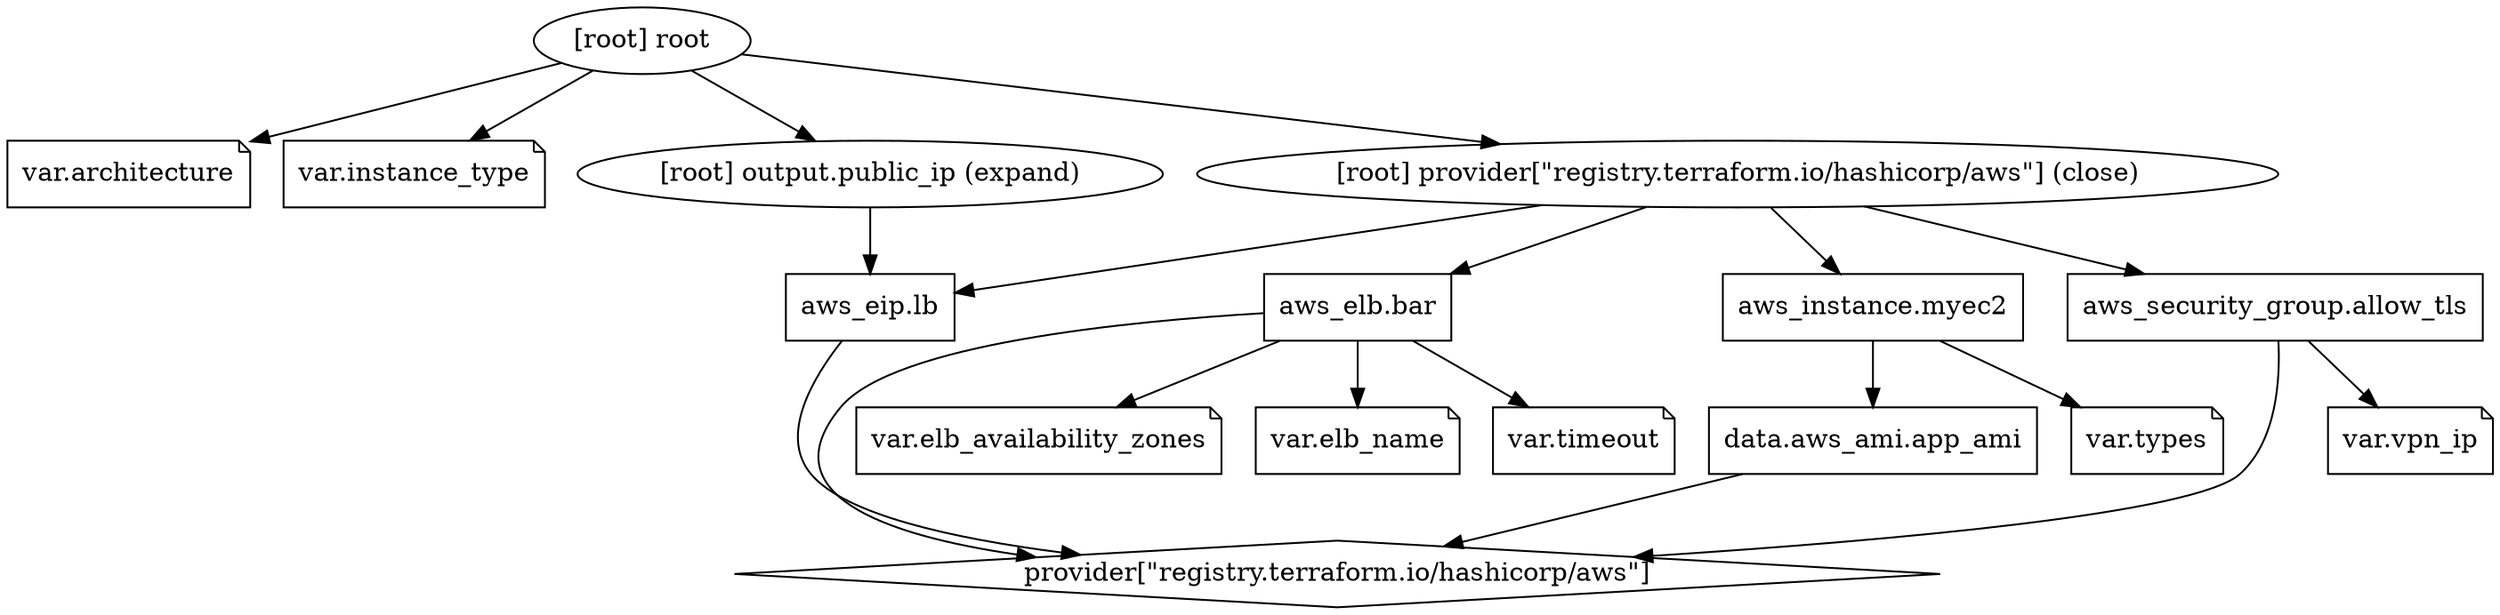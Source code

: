 digraph {
	compound = "true"
	newrank = "true"
	subgraph "root" {
		"[root] aws_eip.lb (expand)" [label = "aws_eip.lb", shape = "box"]
		"[root] aws_elb.bar (expand)" [label = "aws_elb.bar", shape = "box"]
		"[root] aws_instance.myec2 (expand)" [label = "aws_instance.myec2", shape = "box"]
		"[root] aws_security_group.allow_tls (expand)" [label = "aws_security_group.allow_tls", shape = "box"]
		"[root] data.aws_ami.app_ami (expand)" [label = "data.aws_ami.app_ami", shape = "box"]
		"[root] provider[\"registry.terraform.io/hashicorp/aws\"]" [label = "provider[\"registry.terraform.io/hashicorp/aws\"]", shape = "diamond"]
		"[root] var.architecture" [label = "var.architecture", shape = "note"]
		"[root] var.elb_availability_zones" [label = "var.elb_availability_zones", shape = "note"]
		"[root] var.elb_name" [label = "var.elb_name", shape = "note"]
		"[root] var.instance_type" [label = "var.instance_type", shape = "note"]
		"[root] var.timeout" [label = "var.timeout", shape = "note"]
		"[root] var.types" [label = "var.types", shape = "note"]
		"[root] var.vpn_ip" [label = "var.vpn_ip", shape = "note"]
		"[root] aws_eip.lb (expand)" -> "[root] provider[\"registry.terraform.io/hashicorp/aws\"]"
		"[root] aws_elb.bar (expand)" -> "[root] provider[\"registry.terraform.io/hashicorp/aws\"]"
		"[root] aws_elb.bar (expand)" -> "[root] var.elb_availability_zones"
		"[root] aws_elb.bar (expand)" -> "[root] var.elb_name"
		"[root] aws_elb.bar (expand)" -> "[root] var.timeout"
		"[root] aws_instance.myec2 (expand)" -> "[root] data.aws_ami.app_ami (expand)"
		"[root] aws_instance.myec2 (expand)" -> "[root] var.types"
		"[root] aws_security_group.allow_tls (expand)" -> "[root] provider[\"registry.terraform.io/hashicorp/aws\"]"
		"[root] aws_security_group.allow_tls (expand)" -> "[root] var.vpn_ip"
		"[root] data.aws_ami.app_ami (expand)" -> "[root] provider[\"registry.terraform.io/hashicorp/aws\"]"
		"[root] output.public_ip (expand)" -> "[root] aws_eip.lb (expand)"
		"[root] provider[\"registry.terraform.io/hashicorp/aws\"] (close)" -> "[root] aws_eip.lb (expand)"
		"[root] provider[\"registry.terraform.io/hashicorp/aws\"] (close)" -> "[root] aws_elb.bar (expand)"
		"[root] provider[\"registry.terraform.io/hashicorp/aws\"] (close)" -> "[root] aws_instance.myec2 (expand)"
		"[root] provider[\"registry.terraform.io/hashicorp/aws\"] (close)" -> "[root] aws_security_group.allow_tls (expand)"
		"[root] root" -> "[root] output.public_ip (expand)"
		"[root] root" -> "[root] provider[\"registry.terraform.io/hashicorp/aws\"] (close)"
		"[root] root" -> "[root] var.architecture"
		"[root] root" -> "[root] var.instance_type"
	}
}

